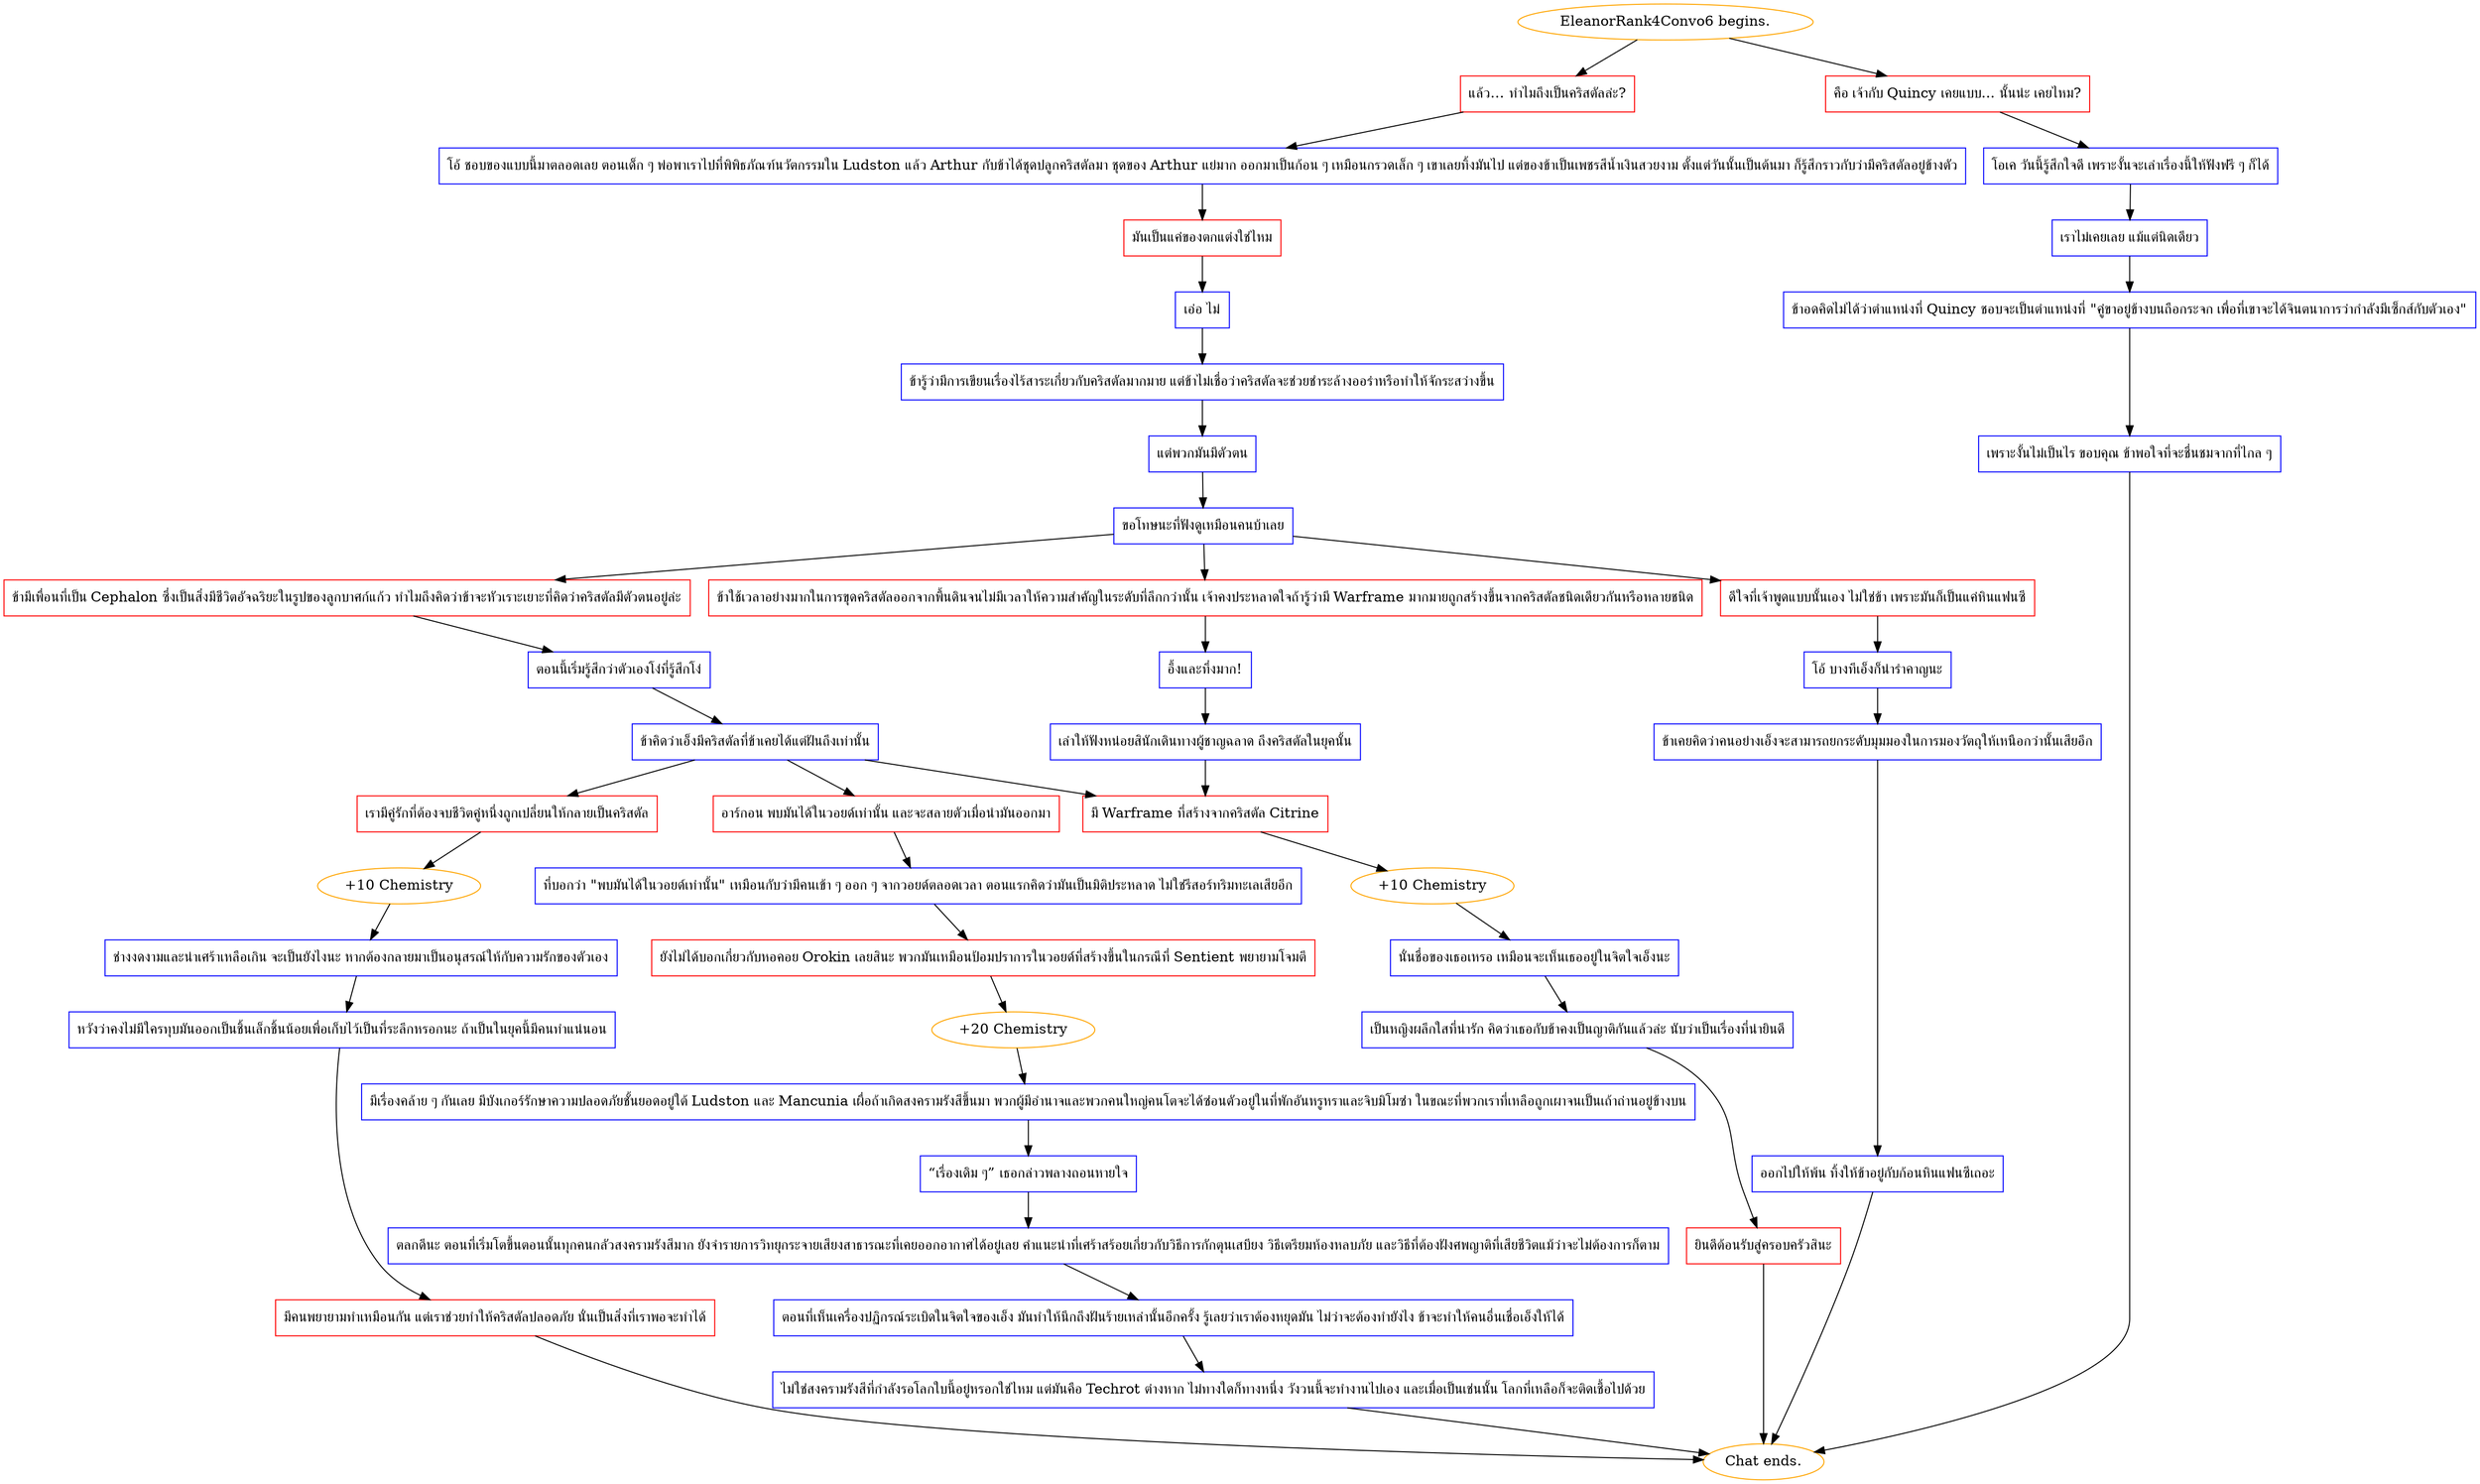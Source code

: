 digraph {
	"EleanorRank4Convo6 begins." [color=orange];
		"EleanorRank4Convo6 begins." -> j867636631;
		"EleanorRank4Convo6 begins." -> j625181649;
	j867636631 [label="แล้ว… ทำไมถึงเป็นคริสตัลล่ะ?",shape=box,color=red];
		j867636631 -> j3073069393;
	j625181649 [label="คือ เจ้ากับ Quincy เคยแบบ... นั้นน่ะ เคยไหม?",shape=box,color=red];
		j625181649 -> j4260321418;
	j3073069393 [label="โอ้ ชอบของแบบนี้มาตลอดเลย ตอนเด็ก ๆ พ่อพาเราไปที่พิพิธภัณฑ์นวัตกรรมใน Ludston แล้ว Arthur กับข้าได้ชุดปลูกคริสตัลมา ชุดของ Arthur แย่มาก ออกมาเป็นก้อน ๆ เหมือนกรวดเล็ก ๆ เขาเลยทิ้งมันไป แต่ของข้าเป็นเพชรสีน้ำเงินสวยงาม ตั้งแต่วันนั้นเป็นต้นมา ก็รู้สึกราวกับว่ามีคริสตัลอยู่ข้างตัว",shape=box,color=blue];
		j3073069393 -> j3853216914;
	j4260321418 [label="โอเค วันนี้รู้สึกใจดี เพราะงั้นจะเล่าเรื่องนี้ให้ฟังฟรี ๆ ก็ได้",shape=box,color=blue];
		j4260321418 -> j2193800822;
	j3853216914 [label="มันเป็นแค่ของตกแต่งใช่ไหม",shape=box,color=red];
		j3853216914 -> j3989232807;
	j2193800822 [label="เราไม่เคยเลย แม้แต่นิดเดียว",shape=box,color=blue];
		j2193800822 -> j527370700;
	j3989232807 [label="เอ่อ ไม่",shape=box,color=blue];
		j3989232807 -> j1786111930;
	j527370700 [label="ข้าอดคิดไม่ได้ว่าตำแหน่งที่ Quincy ชอบจะเป็นตำแหน่งที่ \"คู่ขาอยู่ข้างบนถือกระจก เพื่อที่เขาจะได้จินตนาการว่ากำลังมีเซ็กส์กับตัวเอง\"",shape=box,color=blue];
		j527370700 -> j250411925;
	j1786111930 [label="ข้ารู้ว่ามีการเขียนเรื่องไร้สาระเกี่ยวกับคริสตัลมากมาย แต่ข้าไม่เชื่อว่าคริสตัลจะช่วยชำระล้างออร่าหรือทำให้จักระสว่างขึ้น",shape=box,color=blue];
		j1786111930 -> j626049116;
	j250411925 [label="เพราะงั้นไม่เป็นไร ขอบคุณ ข้าพอใจที่จะชื่นชมจากที่ไกล ๆ",shape=box,color=blue];
		j250411925 -> "Chat ends.";
	j626049116 [label="แต่พวกมันมีตัวตน",shape=box,color=blue];
		j626049116 -> j1868448161;
	"Chat ends." [color=orange];
	j1868448161 [label="ขอโทษนะที่ฟังดูเหมือนคนบ้าเลย",shape=box,color=blue];
		j1868448161 -> j1103100842;
		j1868448161 -> j1974845798;
		j1868448161 -> j3555127096;
	j1103100842 [label="ดีใจที่เจ้าพูดแบบนั้นเอง ไม่ใช่ข้า เพราะมันก็เป็นแค่หินแฟนซี",shape=box,color=red];
		j1103100842 -> j2650202609;
	j1974845798 [label="ข้ามีเพื่อนที่เป็น Cephalon ซึ่งเป็นสิ่งมีชีวิตอัจฉริยะในรูปของลูกบาศก์แก้ว ทำไมถึงคิดว่าข้าจะหัวเราะเยาะที่คิดว่าคริสตัลมีตัวตนอยู่ล่ะ",shape=box,color=red];
		j1974845798 -> j437498849;
	j3555127096 [label="ข้าใช้เวลาอย่างมากในการขุดคริสตัลออกจากพื้นดินจนไม่มีเวลาให้ความสำคัญในระดับที่ลึกกว่านั้น เจ้าคงประหลาดใจถ้ารู้ว่ามี Warframe มากมายถูกสร้างขึ้นจากคริสตัลชนิดเดียวกันหรือหลายชนิด",shape=box,color=red];
		j3555127096 -> j2182934390;
	j2650202609 [label="โอ้ บางทีเอ็งก็น่ารำคาญนะ",shape=box,color=blue];
		j2650202609 -> j2049615269;
	j437498849 [label="ตอนนี้เริ่มรู้สึกว่าตัวเองโง่ที่รู้สึกโง่",shape=box,color=blue];
		j437498849 -> j654398798;
	j2182934390 [label="อึ้งและทึ่งมาก!",shape=box,color=blue];
		j2182934390 -> j2802929754;
	j2049615269 [label="ข้าเคยคิดว่าคนอย่างเอ็งจะสามารถยกระดับมุมมองในการมองวัตถุให้เหนือกว่านั้นเสียอีก",shape=box,color=blue];
		j2049615269 -> j2389693130;
	j654398798 [label="ข้าคิดว่าเอ็งมีคริสตัลที่ข้าเคยได้แต่ฝันถึงเท่านั้น",shape=box,color=blue];
		j654398798 -> j2139307673;
		j654398798 -> j2099637038;
		j654398798 -> j4291755597;
	j2802929754 [label="เล่าให้ฟังหน่อยสินักเดินทางผู้ชาญฉลาด ถึงคริสตัลในยุคนั้น",shape=box,color=blue];
		j2802929754 -> j2099637038;
	j2389693130 [label="ออกไปให้พ้น ทิ้งให้ข้าอยู่กับก้อนหินแฟนซีเถอะ",shape=box,color=blue];
		j2389693130 -> "Chat ends.";
	j2139307673 [label="อาร์กอน พบมันได้ในวอยด์เท่านั้น และจะสลายตัวเมื่อนำมันออกมา",shape=box,color=red];
		j2139307673 -> j1223303846;
	j2099637038 [label="มี Warframe ที่สร้างจากคริสตัล Citrine",shape=box,color=red];
		j2099637038 -> j1321860411;
	j4291755597 [label="เรามีคู่รักที่ต้องจบชีวิตคู่หนึ่งถูกเปลี่ยนให้กลายเป็นคริสตัล",shape=box,color=red];
		j4291755597 -> j422173201;
	j1223303846 [label="ที่บอกว่า \"พบมันได้ในวอยด์เท่านั้น\" เหมือนกับว่ามีคนเข้า ๆ ออก ๆ จากวอยด์ตลอดเวลา ตอนแรกคิดว่ามันเป็นมิติประหลาด ไม่ใช่รีสอร์ทริมทะเลเสียอีก",shape=box,color=blue];
		j1223303846 -> j3892668984;
	j1321860411 [label="+10 Chemistry",color=orange];
		j1321860411 -> j2790308679;
	j422173201 [label="+10 Chemistry",color=orange];
		j422173201 -> j2127759966;
	j3892668984 [label="ยังไม่ได้บอกเกี่ยวกับหอคอย Orokin เลยสินะ พวกมันเหมือนป้อมปราการในวอยด์ที่สร้างขึ้นในกรณีที่ Sentient พยายามโจมตี",shape=box,color=red];
		j3892668984 -> j4072400846;
	j2790308679 [label="นั่นชื่อของเธอเหรอ เหมือนจะเห็นเธออยู่ในจิตใจเอ็งนะ",shape=box,color=blue];
		j2790308679 -> j2433115878;
	j2127759966 [label="ช่างงดงามและน่าเศร้าเหลือเกิน จะเป็นยังไงนะ หากต้องกลายมาเป็นอนุสรณ์ให้กับความรักของตัวเอง",shape=box,color=blue];
		j2127759966 -> j3797207747;
	j4072400846 [label="+20 Chemistry",color=orange];
		j4072400846 -> j1484497115;
	j2433115878 [label="เป็นหญิงผลึกใสที่น่ารัก คิดว่าเธอกับข้าคงเป็นญาติกันแล้วล่ะ นับว่าเป็นเรื่องที่น่ายินดี",shape=box,color=blue];
		j2433115878 -> j2924195385;
	j3797207747 [label="หวังว่าคงไม่มีใครทุบมันออกเป็นชิ้นเล็กชิ้นน้อยเพื่อเก็บไว้เป็นที่ระลึกหรอกนะ ถ้าเป็นในยุคนี้มีคนทำแน่นอน",shape=box,color=blue];
		j3797207747 -> j1528634583;
	j1484497115 [label="มีเรื่องคล้าย ๆ กันเลย มีบังเกอร์รักษาความปลอดภัยชั้นยอดอยู่ใต้ Ludston และ Mancunia เผื่อถ้าเกิดสงครามรังสีขึ้นมา พวกผู้มีอำนาจและพวกคนใหญ่คนโตจะได้ซ่อนตัวอยู่ในที่พักอันหรูหราและจิบมิโมซ่า ในขณะที่พวกเราที่เหลือถูกเผาจนเป็นเถ้าถ่านอยู่ข้างบน",shape=box,color=blue];
		j1484497115 -> j2525778294;
	j2924195385 [label="ยินดีต้อนรับสู่ครอบครัวสินะ",shape=box,color=red];
		j2924195385 -> "Chat ends.";
	j1528634583 [label="มีคนพยายามทำเหมือนกัน แต่เราช่วยทำให้คริสตัลปลอดภัย นั่นเป็นสิ่งที่เราพอจะทำได้",shape=box,color=red];
		j1528634583 -> "Chat ends.";
	j2525778294 [label="“เรื่องเดิม ๆ” เธอกล่าวพลางถอนหายใจ",shape=box,color=blue];
		j2525778294 -> j852476719;
	j852476719 [label="ตลกดีนะ ตอนที่เริ่มโตขึ้นตอนนั้นทุกคนกลัวสงครามรังสีมาก ยังจำรายการวิทยุกระจายเสียงสาธารณะที่เคยออกอากาศได้อยู่เลย คำแนะนำที่เศร้าสร้อยเกี่ยวกับวิธีการกักตุนเสบียง วิธีเตรียมห้องหลบภัย และวิธีที่ต้องฝังศพญาติที่เสียชีวิตแม้ว่าจะไม่ต้องการก็ตาม",shape=box,color=blue];
		j852476719 -> j1359075962;
	j1359075962 [label="ตอนที่เห็นเครื่องปฏิกรณ์ระเบิดในจิตใจของเอ็ง มันทำให้นึกถึงฝันร้ายเหล่านั้นอีกครั้ง รู้เลยว่าเราต้องหยุดมัน ไม่ว่าจะต้องทำยังไง ข้าจะทำให้คนอื่นเชื่อเอ็งให้ได้",shape=box,color=blue];
		j1359075962 -> j1203224993;
	j1203224993 [label="ไม่ใช่สงครามรังสีที่กำลังรอโลกใบนี้อยู่หรอกใช่ไหม แต่มันคือ Techrot ต่างหาก ไม่ทางใดก็ทางหนึ่ง วังวนนี้จะทำงานไปเอง และเมื่อเป็นเช่นนั้น โลกที่เหลือก็จะติดเชื้อไปด้วย",shape=box,color=blue];
		j1203224993 -> "Chat ends.";
}
